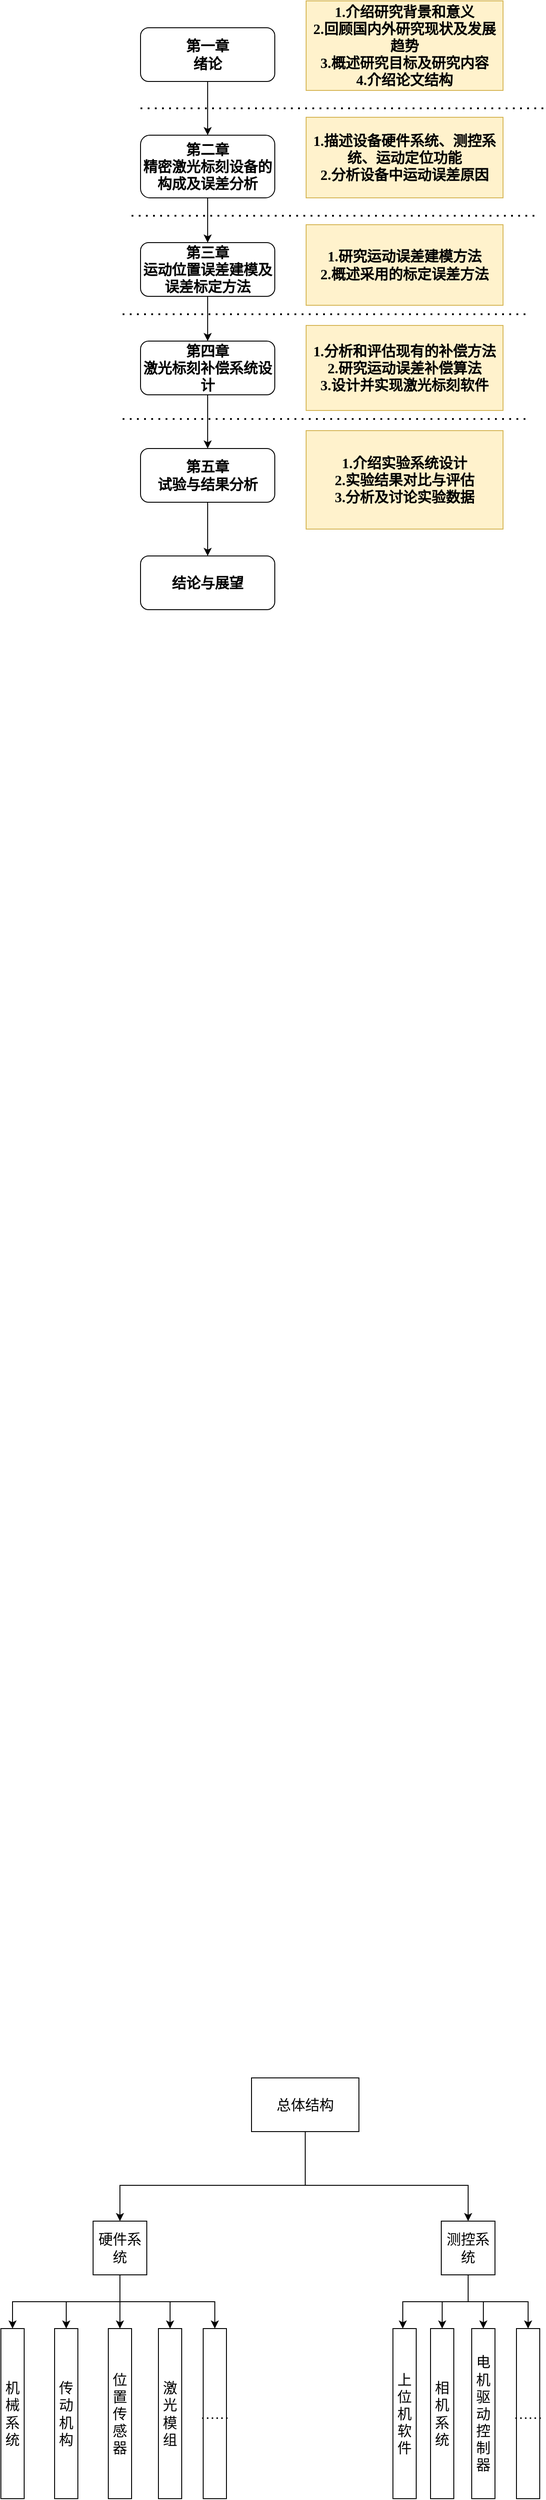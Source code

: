 <mxfile version="24.2.2" type="github">
  <diagram name="第 1 页" id="Wj_qWsWuq65p6FTtyxBT">
    <mxGraphModel dx="1172" dy="-142" grid="1" gridSize="10" guides="1" tooltips="1" connect="1" arrows="1" fold="1" page="1" pageScale="1" pageWidth="827" pageHeight="1169" math="0" shadow="0">
      <root>
        <mxCell id="0" />
        <mxCell id="1" parent="0" />
        <mxCell id="1xTat9Xmn45gP-cjI3Hc-1" value="" style="edgeStyle=orthogonalEdgeStyle;rounded=0;orthogonalLoop=1;jettySize=auto;html=1;fontSize=16;fontStyle=1;fontFamily=宋体;" parent="1" source="1xTat9Xmn45gP-cjI3Hc-2" target="1xTat9Xmn45gP-cjI3Hc-4" edge="1">
          <mxGeometry relative="1" as="geometry" />
        </mxCell>
        <mxCell id="1xTat9Xmn45gP-cjI3Hc-2" value="第一章&lt;br style=&quot;font-size: 16px;&quot;&gt;绪论" style="rounded=1;whiteSpace=wrap;html=1;fontSize=16;fontStyle=1;fontFamily=宋体;" parent="1" vertex="1">
          <mxGeometry x="170" y="1360" width="150" height="60" as="geometry" />
        </mxCell>
        <mxCell id="1xTat9Xmn45gP-cjI3Hc-3" value="" style="edgeStyle=orthogonalEdgeStyle;rounded=0;orthogonalLoop=1;jettySize=auto;html=1;fontSize=16;fontStyle=1;fontFamily=宋体;" parent="1" source="1xTat9Xmn45gP-cjI3Hc-4" target="1xTat9Xmn45gP-cjI3Hc-6" edge="1">
          <mxGeometry relative="1" as="geometry" />
        </mxCell>
        <mxCell id="1xTat9Xmn45gP-cjI3Hc-4" value="第二章&lt;br style=&quot;font-size: 16px;&quot;&gt;&lt;font style=&quot;background-color: initial; font-size: 16px;&quot;&gt;精密激光标刻设备&lt;/font&gt;&lt;span style=&quot;background-color: initial; font-size: 16px;&quot;&gt;的构成及误差分析&lt;/span&gt;" style="rounded=1;whiteSpace=wrap;html=1;fontSize=16;fontStyle=1;fontFamily=宋体;" parent="1" vertex="1">
          <mxGeometry x="170" y="1480" width="150" height="70" as="geometry" />
        </mxCell>
        <mxCell id="1xTat9Xmn45gP-cjI3Hc-5" value="" style="edgeStyle=orthogonalEdgeStyle;rounded=0;orthogonalLoop=1;jettySize=auto;html=1;fontSize=16;fontStyle=1;fontFamily=宋体;" parent="1" source="1xTat9Xmn45gP-cjI3Hc-6" target="1xTat9Xmn45gP-cjI3Hc-18" edge="1">
          <mxGeometry relative="1" as="geometry" />
        </mxCell>
        <mxCell id="1xTat9Xmn45gP-cjI3Hc-6" value="第三章&lt;br style=&quot;font-size: 16px;&quot;&gt;&lt;span style=&quot;background-color: initial; font-size: 16px;&quot;&gt;运动位置误差建模及误差标定方法&lt;/span&gt;" style="rounded=1;whiteSpace=wrap;html=1;fontSize=16;fontStyle=1;fontFamily=宋体;" parent="1" vertex="1">
          <mxGeometry x="170" y="1600" width="150" height="60" as="geometry" />
        </mxCell>
        <mxCell id="1xTat9Xmn45gP-cjI3Hc-7" value="" style="edgeStyle=orthogonalEdgeStyle;rounded=0;orthogonalLoop=1;jettySize=auto;html=1;fontSize=16;fontStyle=1;fontFamily=宋体;" parent="1" source="1xTat9Xmn45gP-cjI3Hc-8" target="1xTat9Xmn45gP-cjI3Hc-10" edge="1">
          <mxGeometry relative="1" as="geometry" />
        </mxCell>
        <mxCell id="1xTat9Xmn45gP-cjI3Hc-8" value="第五章&lt;br style=&quot;font-size: 16px;&quot;&gt;&lt;span style=&quot;background-color: initial; font-size: 16px;&quot;&gt;试验与结果分析&lt;/span&gt;" style="rounded=1;whiteSpace=wrap;html=1;fontSize=16;fontStyle=1;fontFamily=宋体;" parent="1" vertex="1">
          <mxGeometry x="170" y="1830" width="150" height="60" as="geometry" />
        </mxCell>
        <mxCell id="1xTat9Xmn45gP-cjI3Hc-9" value="1.介绍研究背景和意义&lt;br style=&quot;font-size: 16px;&quot;&gt;2.回顾国内外研究现状及发展趋势&lt;br style=&quot;font-size: 16px;&quot;&gt;3.概述研究目标及研究内容&lt;br style=&quot;font-size: 16px;&quot;&gt;4.介绍论文结构" style="rounded=0;whiteSpace=wrap;html=1;fillColor=#fff2cc;strokeColor=#d6b656;fontSize=16;fontStyle=1;fontFamily=宋体;" parent="1" vertex="1">
          <mxGeometry x="355" y="1330" width="220" height="100" as="geometry" />
        </mxCell>
        <mxCell id="1xTat9Xmn45gP-cjI3Hc-10" value="结论与展望" style="rounded=1;whiteSpace=wrap;html=1;fontSize=16;fontStyle=1;fontFamily=宋体;" parent="1" vertex="1">
          <mxGeometry x="170" y="1950" width="150" height="60" as="geometry" />
        </mxCell>
        <mxCell id="1xTat9Xmn45gP-cjI3Hc-11" value="" style="endArrow=none;dashed=1;html=1;dashPattern=1 3;strokeWidth=2;rounded=0;fontSize=16;fontStyle=1;fontFamily=宋体;" parent="1" edge="1">
          <mxGeometry width="50" height="50" relative="1" as="geometry">
            <mxPoint x="170" y="1450" as="sourcePoint" />
            <mxPoint x="620" y="1450" as="targetPoint" />
          </mxGeometry>
        </mxCell>
        <mxCell id="1xTat9Xmn45gP-cjI3Hc-12" value="1.描述设备硬件系统、测控系统、运动定位功能&lt;br style=&quot;font-size: 16px;&quot;&gt;2.分析设备中运动误差原因" style="rounded=0;whiteSpace=wrap;html=1;fillColor=#fff2cc;strokeColor=#d6b656;fontSize=16;fontStyle=1;fontFamily=宋体;" parent="1" vertex="1">
          <mxGeometry x="355" y="1460" width="220" height="90" as="geometry" />
        </mxCell>
        <mxCell id="1xTat9Xmn45gP-cjI3Hc-13" value="" style="endArrow=none;dashed=1;html=1;dashPattern=1 3;strokeWidth=2;rounded=0;fontSize=16;fontStyle=1;fontFamily=宋体;" parent="1" edge="1">
          <mxGeometry width="50" height="50" relative="1" as="geometry">
            <mxPoint x="160" y="1570" as="sourcePoint" />
            <mxPoint x="610" y="1570" as="targetPoint" />
          </mxGeometry>
        </mxCell>
        <mxCell id="1xTat9Xmn45gP-cjI3Hc-14" value="1.研究运动误差建模方法&lt;br style=&quot;font-size: 16px;&quot;&gt;2.概述采用的标定误差方法&lt;br style=&quot;font-size: 16px;&quot;&gt;" style="rounded=0;whiteSpace=wrap;html=1;fillColor=#fff2cc;strokeColor=#d6b656;fontSize=16;fontStyle=1;fontFamily=宋体;" parent="1" vertex="1">
          <mxGeometry x="355" y="1580" width="220" height="90" as="geometry" />
        </mxCell>
        <mxCell id="1xTat9Xmn45gP-cjI3Hc-15" value="1.介绍实验系统设计&lt;br style=&quot;font-size: 16px;&quot;&gt;2.实验结果对比与评估&lt;br style=&quot;font-size: 16px;&quot;&gt;3.分析及讨论实验数据" style="rounded=0;whiteSpace=wrap;html=1;fillColor=#fff2cc;strokeColor=#d6b656;fontSize=16;fontStyle=1;fontFamily=宋体;" parent="1" vertex="1">
          <mxGeometry x="355" y="1810" width="220" height="110" as="geometry" />
        </mxCell>
        <mxCell id="1xTat9Xmn45gP-cjI3Hc-16" value="" style="endArrow=none;dashed=1;html=1;dashPattern=1 3;strokeWidth=2;rounded=0;fontSize=16;fontStyle=1;fontFamily=宋体;" parent="1" edge="1">
          <mxGeometry width="50" height="50" relative="1" as="geometry">
            <mxPoint x="150" y="1797" as="sourcePoint" />
            <mxPoint x="600" y="1797" as="targetPoint" />
          </mxGeometry>
        </mxCell>
        <mxCell id="1xTat9Xmn45gP-cjI3Hc-17" value="" style="edgeStyle=orthogonalEdgeStyle;rounded=0;orthogonalLoop=1;jettySize=auto;html=1;fontSize=16;fontStyle=1;fontFamily=宋体;" parent="1" source="1xTat9Xmn45gP-cjI3Hc-18" target="1xTat9Xmn45gP-cjI3Hc-8" edge="1">
          <mxGeometry relative="1" as="geometry" />
        </mxCell>
        <mxCell id="1xTat9Xmn45gP-cjI3Hc-18" value="第四章&lt;br style=&quot;font-size: 16px;&quot;&gt;&lt;span style=&quot;background-color: initial; font-size: 16px;&quot;&gt;激光标刻补偿系统设计&lt;/span&gt;" style="rounded=1;whiteSpace=wrap;html=1;fontSize=16;fontStyle=1;fontFamily=宋体;" parent="1" vertex="1">
          <mxGeometry x="170" y="1710" width="150" height="60" as="geometry" />
        </mxCell>
        <mxCell id="1xTat9Xmn45gP-cjI3Hc-19" value="" style="endArrow=none;dashed=1;html=1;dashPattern=1 3;strokeWidth=2;rounded=0;fontSize=16;fontStyle=1;fontFamily=宋体;" parent="1" edge="1">
          <mxGeometry width="50" height="50" relative="1" as="geometry">
            <mxPoint x="150" y="1680" as="sourcePoint" />
            <mxPoint x="600" y="1680" as="targetPoint" />
          </mxGeometry>
        </mxCell>
        <mxCell id="1xTat9Xmn45gP-cjI3Hc-20" value="1.分析和评估现有的补偿方法&lt;br style=&quot;font-size: 16px;&quot;&gt;2.研究运动误差补偿算法&lt;br style=&quot;border-color: var(--border-color); font-size: 16px;&quot;&gt;3.设计并实现激光标刻软件" style="rounded=0;whiteSpace=wrap;html=1;fillColor=#fff2cc;strokeColor=#d6b656;fontSize=16;fontStyle=1;fontFamily=宋体;" parent="1" vertex="1">
          <mxGeometry x="355" y="1692.5" width="220" height="95" as="geometry" />
        </mxCell>
        <mxCell id="Rq6HQAsDEJMm4nxhbrKe-1" value="" style="edgeStyle=orthogonalEdgeStyle;rounded=0;orthogonalLoop=1;jettySize=auto;html=1;" parent="1" source="Rq6HQAsDEJMm4nxhbrKe-6" target="Rq6HQAsDEJMm4nxhbrKe-10" edge="1">
          <mxGeometry relative="1" as="geometry">
            <Array as="points">
              <mxPoint x="280" y="3770" />
              <mxPoint x="100" y="3770" />
            </Array>
          </mxGeometry>
        </mxCell>
        <mxCell id="Rq6HQAsDEJMm4nxhbrKe-3" value="" style="edgeStyle=orthogonalEdgeStyle;rounded=0;orthogonalLoop=1;jettySize=auto;html=1;" parent="1" source="Rq6HQAsDEJMm4nxhbrKe-6" target="Rq6HQAsDEJMm4nxhbrKe-20" edge="1">
          <mxGeometry relative="1" as="geometry">
            <mxPoint x="379" y="3810" as="targetPoint" />
            <Array as="points">
              <mxPoint x="354" y="3770" />
              <mxPoint x="536" y="3770" />
            </Array>
          </mxGeometry>
        </mxCell>
        <mxCell id="Rq6HQAsDEJMm4nxhbrKe-6" value="&lt;p class=&quot;MsoNormal&quot;&gt;&lt;font face=&quot;宋体&quot;&gt;&lt;span style=&quot;font-size: 16px;&quot;&gt;总体结构&lt;/span&gt;&lt;/font&gt;&lt;/p&gt;" style="rounded=0;whiteSpace=wrap;html=1;" parent="1" vertex="1">
          <mxGeometry x="294" y="3650" width="120" height="60" as="geometry" />
        </mxCell>
        <mxCell id="Rq6HQAsDEJMm4nxhbrKe-7" value="" style="edgeStyle=orthogonalEdgeStyle;rounded=0;orthogonalLoop=1;jettySize=auto;html=1;" parent="1" source="Rq6HQAsDEJMm4nxhbrKe-10" target="Rq6HQAsDEJMm4nxhbrKe-30" edge="1">
          <mxGeometry relative="1" as="geometry">
            <Array as="points">
              <mxPoint x="147" y="3900" />
              <mxPoint x="27" y="3900" />
            </Array>
          </mxGeometry>
        </mxCell>
        <mxCell id="Rq6HQAsDEJMm4nxhbrKe-8" style="edgeStyle=orthogonalEdgeStyle;rounded=0;orthogonalLoop=1;jettySize=auto;html=1;" parent="1" source="Rq6HQAsDEJMm4nxhbrKe-10" target="Rq6HQAsDEJMm4nxhbrKe-31" edge="1">
          <mxGeometry relative="1" as="geometry">
            <Array as="points">
              <mxPoint x="147" y="3900" />
              <mxPoint x="87" y="3900" />
            </Array>
          </mxGeometry>
        </mxCell>
        <mxCell id="Rq6HQAsDEJMm4nxhbrKe-9" style="edgeStyle=orthogonalEdgeStyle;rounded=0;orthogonalLoop=1;jettySize=auto;html=1;" parent="1" source="Rq6HQAsDEJMm4nxhbrKe-10" target="Rq6HQAsDEJMm4nxhbrKe-32" edge="1">
          <mxGeometry relative="1" as="geometry">
            <Array as="points">
              <mxPoint x="147" y="3880" />
              <mxPoint x="147" y="3880" />
            </Array>
          </mxGeometry>
        </mxCell>
        <mxCell id="Rq6HQAsDEJMm4nxhbrKe-49" style="edgeStyle=orthogonalEdgeStyle;rounded=0;orthogonalLoop=1;jettySize=auto;html=1;" parent="1" source="Rq6HQAsDEJMm4nxhbrKe-10" target="Rq6HQAsDEJMm4nxhbrKe-48" edge="1">
          <mxGeometry relative="1" as="geometry">
            <Array as="points">
              <mxPoint x="147" y="3900" />
              <mxPoint x="203" y="3900" />
            </Array>
          </mxGeometry>
        </mxCell>
        <mxCell id="Rq6HQAsDEJMm4nxhbrKe-53" style="edgeStyle=orthogonalEdgeStyle;rounded=0;orthogonalLoop=1;jettySize=auto;html=1;" parent="1" source="Rq6HQAsDEJMm4nxhbrKe-10" target="Rq6HQAsDEJMm4nxhbrKe-50" edge="1">
          <mxGeometry relative="1" as="geometry">
            <Array as="points">
              <mxPoint x="147" y="3900" />
              <mxPoint x="253" y="3900" />
            </Array>
          </mxGeometry>
        </mxCell>
        <mxCell id="Rq6HQAsDEJMm4nxhbrKe-10" value="&lt;p class=&quot;MsoNormal&quot;&gt;&lt;span style=&quot;mso-spacerun:&#39;yes&#39;;font-family:宋体;mso-ascii-font-family:&#39;Times New Roman&#39;;&lt;br/&gt;mso-hansi-font-family:&#39;Times New Roman&#39;;mso-bidi-font-family:&#39;Times New Roman&#39;;font-size:12.0pt;&lt;br/&gt;mso-font-kerning:1.0pt;&quot;&gt;硬件系统&lt;/span&gt;&lt;/p&gt;" style="rounded=0;whiteSpace=wrap;html=1;" parent="1" vertex="1">
          <mxGeometry x="117" y="3810" width="60" height="60" as="geometry" />
        </mxCell>
        <mxCell id="Rq6HQAsDEJMm4nxhbrKe-17" style="edgeStyle=orthogonalEdgeStyle;rounded=0;orthogonalLoop=1;jettySize=auto;html=1;" parent="1" source="Rq6HQAsDEJMm4nxhbrKe-20" target="Rq6HQAsDEJMm4nxhbrKe-37" edge="1">
          <mxGeometry relative="1" as="geometry">
            <Array as="points">
              <mxPoint x="536" y="3900" />
              <mxPoint x="463" y="3900" />
            </Array>
          </mxGeometry>
        </mxCell>
        <mxCell id="Rq6HQAsDEJMm4nxhbrKe-18" style="edgeStyle=orthogonalEdgeStyle;rounded=0;orthogonalLoop=1;jettySize=auto;html=1;" parent="1" source="Rq6HQAsDEJMm4nxhbrKe-20" target="Rq6HQAsDEJMm4nxhbrKe-38" edge="1">
          <mxGeometry relative="1" as="geometry" />
        </mxCell>
        <mxCell id="Rq6HQAsDEJMm4nxhbrKe-19" style="edgeStyle=orthogonalEdgeStyle;rounded=0;orthogonalLoop=1;jettySize=auto;html=1;" parent="1" source="Rq6HQAsDEJMm4nxhbrKe-20" target="Rq6HQAsDEJMm4nxhbrKe-39" edge="1">
          <mxGeometry relative="1" as="geometry">
            <Array as="points">
              <mxPoint x="536" y="3900" />
              <mxPoint x="553" y="3900" />
            </Array>
          </mxGeometry>
        </mxCell>
        <mxCell id="Rq6HQAsDEJMm4nxhbrKe-52" style="edgeStyle=orthogonalEdgeStyle;rounded=0;orthogonalLoop=1;jettySize=auto;html=1;" parent="1" source="Rq6HQAsDEJMm4nxhbrKe-20" target="Rq6HQAsDEJMm4nxhbrKe-51" edge="1">
          <mxGeometry relative="1" as="geometry">
            <Array as="points">
              <mxPoint x="536" y="3900" />
              <mxPoint x="603" y="3900" />
            </Array>
          </mxGeometry>
        </mxCell>
        <mxCell id="Rq6HQAsDEJMm4nxhbrKe-20" value="&lt;p class=&quot;MsoNormal&quot;&gt;&lt;span style=&quot;font-family: 宋体; font-size: 16px;&quot;&gt;测控系统&lt;/span&gt;&lt;br&gt;&lt;/p&gt;" style="rounded=0;whiteSpace=wrap;html=1;" parent="1" vertex="1">
          <mxGeometry x="506" y="3810" width="60" height="60" as="geometry" />
        </mxCell>
        <mxCell id="Rq6HQAsDEJMm4nxhbrKe-30" value="&lt;p class=&quot;MsoNormal&quot;&gt;&lt;span style=&quot;font-family: 宋体; font-size: 16px;&quot;&gt;机械系统&lt;/span&gt;&lt;br&gt;&lt;/p&gt;" style="rounded=0;whiteSpace=wrap;html=1;" parent="1" vertex="1">
          <mxGeometry x="14" y="3930" width="26" height="190" as="geometry" />
        </mxCell>
        <mxCell id="Rq6HQAsDEJMm4nxhbrKe-31" value="&lt;p class=&quot;MsoNormal&quot;&gt;&lt;span style=&quot;font-family: 宋体; font-size: 16px;&quot;&gt;传动机构&lt;/span&gt;&lt;br&gt;&lt;/p&gt;" style="rounded=0;whiteSpace=wrap;html=1;verticalAlign=middle;" parent="1" vertex="1">
          <mxGeometry x="74" y="3930" width="26" height="190" as="geometry" />
        </mxCell>
        <mxCell id="Rq6HQAsDEJMm4nxhbrKe-32" value="&lt;p class=&quot;MsoNormal&quot;&gt;&lt;span style=&quot;font-family: 宋体; font-size: 16px;&quot;&gt;位置传感器&lt;/span&gt;&lt;br&gt;&lt;/p&gt;" style="rounded=0;whiteSpace=wrap;html=1;verticalAlign=middle;" parent="1" vertex="1">
          <mxGeometry x="134" y="3930" width="26" height="190" as="geometry" />
        </mxCell>
        <mxCell id="Rq6HQAsDEJMm4nxhbrKe-37" value="&lt;p class=&quot;MsoNormal&quot;&gt;&lt;font face=&quot;宋体&quot;&gt;&lt;span style=&quot;font-size: 16px;&quot;&gt;上位机软件&lt;/span&gt;&lt;/font&gt;&lt;/p&gt;" style="rounded=0;whiteSpace=wrap;html=1;verticalAlign=middle;" parent="1" vertex="1">
          <mxGeometry x="452" y="3930" width="26" height="190" as="geometry" />
        </mxCell>
        <mxCell id="Rq6HQAsDEJMm4nxhbrKe-38" value="&lt;p class=&quot;MsoNormal&quot;&gt;&lt;span style=&quot;font-family: 宋体; font-size: 16px;&quot;&gt;相机系统&lt;/span&gt;&lt;br&gt;&lt;/p&gt;" style="rounded=0;whiteSpace=wrap;html=1;verticalAlign=middle;" parent="1" vertex="1">
          <mxGeometry x="494" y="3930" width="26" height="190" as="geometry" />
        </mxCell>
        <mxCell id="Rq6HQAsDEJMm4nxhbrKe-39" value="&lt;font face=&quot;宋体&quot;&gt;&lt;span style=&quot;font-size: 16px;&quot;&gt;电机驱动控制器&lt;/span&gt;&lt;/font&gt;" style="rounded=0;whiteSpace=wrap;html=1;verticalAlign=middle;" parent="1" vertex="1">
          <mxGeometry x="540" y="3930" width="26" height="190" as="geometry" />
        </mxCell>
        <mxCell id="Rq6HQAsDEJMm4nxhbrKe-48" value="&lt;p class=&quot;MsoNormal&quot;&gt;&lt;span style=&quot;font-family: 宋体; font-size: 16px;&quot;&gt;激光模组&lt;/span&gt;&lt;br&gt;&lt;/p&gt;" style="rounded=0;whiteSpace=wrap;html=1;verticalAlign=middle;" parent="1" vertex="1">
          <mxGeometry x="190" y="3930" width="26" height="190" as="geometry" />
        </mxCell>
        <mxCell id="Rq6HQAsDEJMm4nxhbrKe-50" value="&lt;p class=&quot;MsoNormal&quot;&gt;&lt;font face=&quot;宋体&quot;&gt;&lt;span style=&quot;font-size: 16px;&quot;&gt;……&lt;/span&gt;&lt;/font&gt;&lt;/p&gt;" style="rounded=0;whiteSpace=wrap;html=1;verticalAlign=middle;" parent="1" vertex="1">
          <mxGeometry x="240" y="3930" width="26" height="190" as="geometry" />
        </mxCell>
        <mxCell id="Rq6HQAsDEJMm4nxhbrKe-51" value="&lt;font face=&quot;宋体&quot;&gt;&lt;span style=&quot;font-size: 16px;&quot;&gt;……&lt;/span&gt;&lt;/font&gt;" style="rounded=0;whiteSpace=wrap;html=1;verticalAlign=middle;" parent="1" vertex="1">
          <mxGeometry x="590" y="3930" width="26" height="190" as="geometry" />
        </mxCell>
      </root>
    </mxGraphModel>
  </diagram>
</mxfile>
